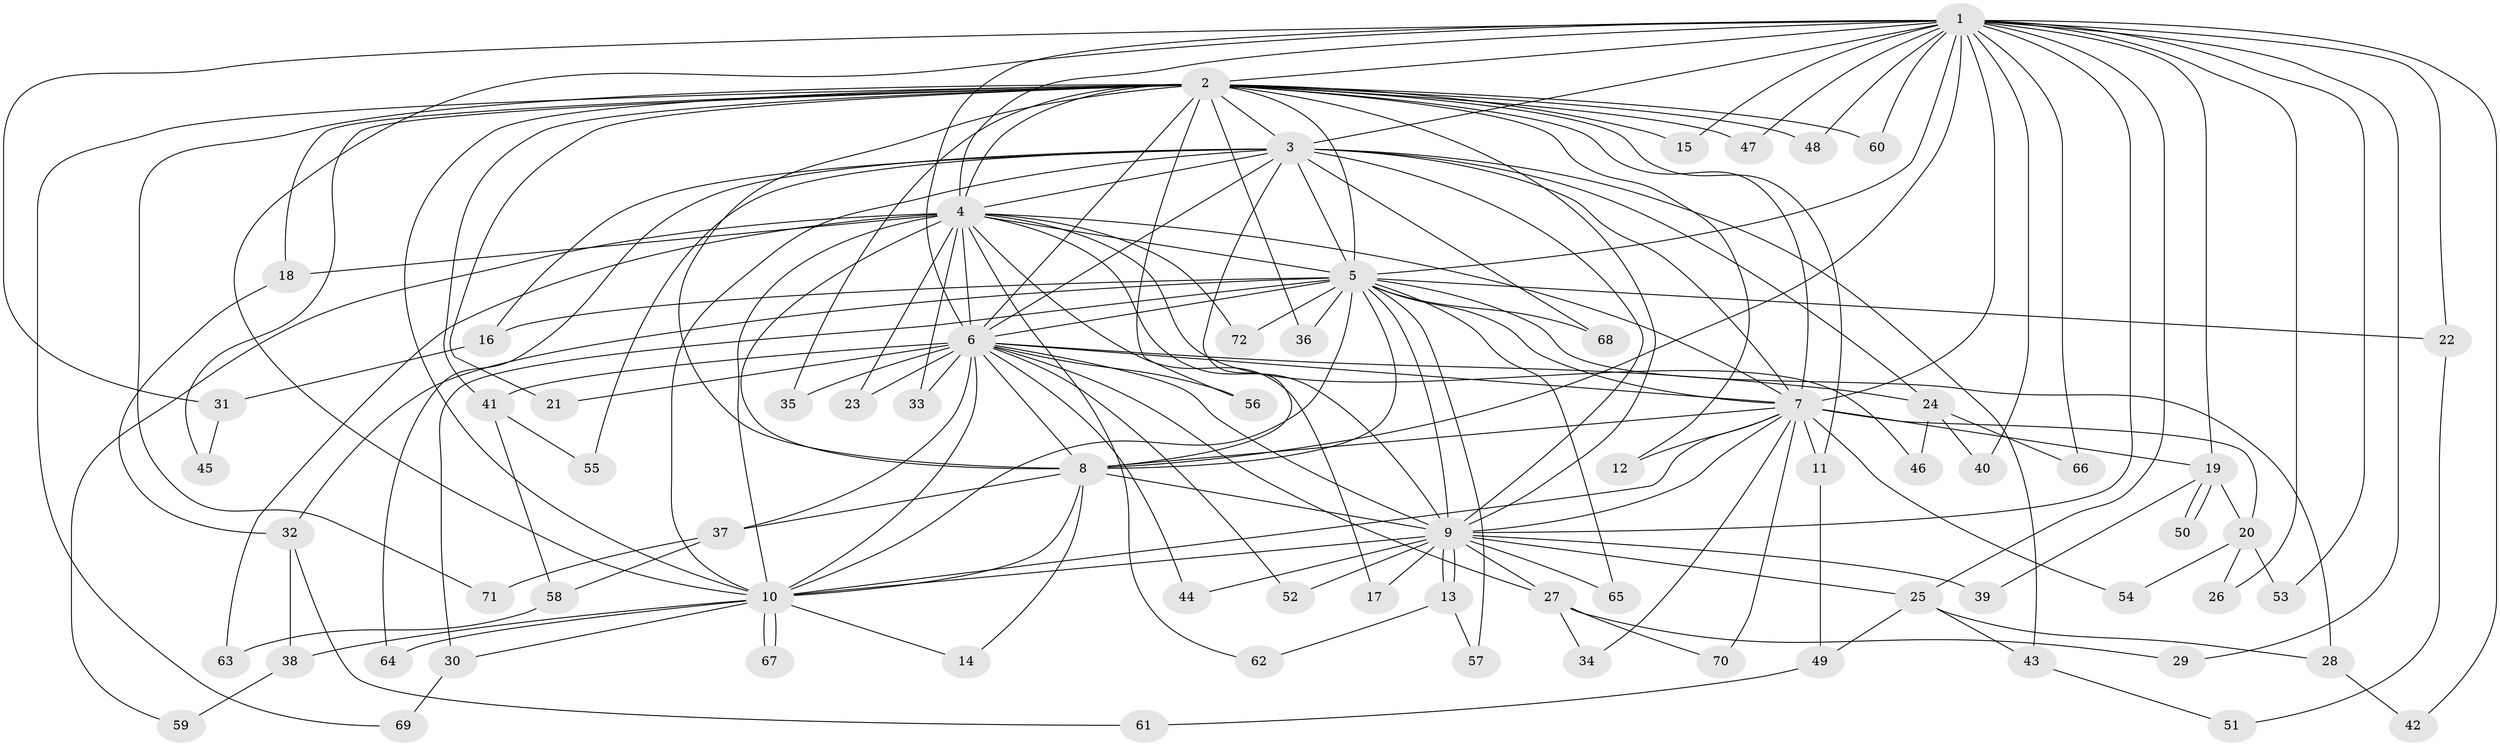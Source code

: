 // coarse degree distribution, {21: 0.018867924528301886, 22: 0.018867924528301886, 13: 0.018867924528301886, 25: 0.018867924528301886, 16: 0.03773584905660377, 14: 0.018867924528301886, 9: 0.018867924528301886, 12: 0.018867924528301886, 4: 0.07547169811320754, 2: 0.5094339622641509, 3: 0.09433962264150944, 5: 0.07547169811320754, 1: 0.05660377358490566, 6: 0.018867924528301886}
// Generated by graph-tools (version 1.1) at 2025/51/02/27/25 19:51:48]
// undirected, 72 vertices, 169 edges
graph export_dot {
graph [start="1"]
  node [color=gray90,style=filled];
  1;
  2;
  3;
  4;
  5;
  6;
  7;
  8;
  9;
  10;
  11;
  12;
  13;
  14;
  15;
  16;
  17;
  18;
  19;
  20;
  21;
  22;
  23;
  24;
  25;
  26;
  27;
  28;
  29;
  30;
  31;
  32;
  33;
  34;
  35;
  36;
  37;
  38;
  39;
  40;
  41;
  42;
  43;
  44;
  45;
  46;
  47;
  48;
  49;
  50;
  51;
  52;
  53;
  54;
  55;
  56;
  57;
  58;
  59;
  60;
  61;
  62;
  63;
  64;
  65;
  66;
  67;
  68;
  69;
  70;
  71;
  72;
  1 -- 2;
  1 -- 3;
  1 -- 4;
  1 -- 5;
  1 -- 6;
  1 -- 7;
  1 -- 8;
  1 -- 9;
  1 -- 10;
  1 -- 15;
  1 -- 19;
  1 -- 22;
  1 -- 25;
  1 -- 26;
  1 -- 29;
  1 -- 31;
  1 -- 40;
  1 -- 42;
  1 -- 47;
  1 -- 48;
  1 -- 53;
  1 -- 60;
  1 -- 66;
  2 -- 3;
  2 -- 4;
  2 -- 5;
  2 -- 6;
  2 -- 7;
  2 -- 8;
  2 -- 9;
  2 -- 10;
  2 -- 11;
  2 -- 12;
  2 -- 15;
  2 -- 18;
  2 -- 21;
  2 -- 35;
  2 -- 36;
  2 -- 41;
  2 -- 45;
  2 -- 47;
  2 -- 48;
  2 -- 56;
  2 -- 60;
  2 -- 69;
  2 -- 71;
  3 -- 4;
  3 -- 5;
  3 -- 6;
  3 -- 7;
  3 -- 8;
  3 -- 9;
  3 -- 10;
  3 -- 16;
  3 -- 24;
  3 -- 43;
  3 -- 55;
  3 -- 64;
  3 -- 68;
  4 -- 5;
  4 -- 6;
  4 -- 7;
  4 -- 8;
  4 -- 9;
  4 -- 10;
  4 -- 17;
  4 -- 18;
  4 -- 23;
  4 -- 33;
  4 -- 46;
  4 -- 59;
  4 -- 62;
  4 -- 63;
  4 -- 72;
  5 -- 6;
  5 -- 7;
  5 -- 8;
  5 -- 9;
  5 -- 10;
  5 -- 16;
  5 -- 22;
  5 -- 28;
  5 -- 30;
  5 -- 32;
  5 -- 36;
  5 -- 57;
  5 -- 65;
  5 -- 68;
  5 -- 72;
  6 -- 7;
  6 -- 8;
  6 -- 9;
  6 -- 10;
  6 -- 21;
  6 -- 23;
  6 -- 24;
  6 -- 27;
  6 -- 33;
  6 -- 35;
  6 -- 37;
  6 -- 41;
  6 -- 44;
  6 -- 52;
  6 -- 56;
  7 -- 8;
  7 -- 9;
  7 -- 10;
  7 -- 11;
  7 -- 12;
  7 -- 19;
  7 -- 20;
  7 -- 34;
  7 -- 54;
  7 -- 70;
  8 -- 9;
  8 -- 10;
  8 -- 14;
  8 -- 37;
  9 -- 10;
  9 -- 13;
  9 -- 13;
  9 -- 17;
  9 -- 25;
  9 -- 27;
  9 -- 39;
  9 -- 44;
  9 -- 52;
  9 -- 65;
  10 -- 14;
  10 -- 30;
  10 -- 38;
  10 -- 64;
  10 -- 67;
  10 -- 67;
  11 -- 49;
  13 -- 57;
  13 -- 62;
  16 -- 31;
  18 -- 32;
  19 -- 20;
  19 -- 39;
  19 -- 50;
  19 -- 50;
  20 -- 26;
  20 -- 53;
  20 -- 54;
  22 -- 51;
  24 -- 40;
  24 -- 46;
  24 -- 66;
  25 -- 28;
  25 -- 43;
  25 -- 49;
  27 -- 29;
  27 -- 34;
  27 -- 70;
  28 -- 42;
  30 -- 69;
  31 -- 45;
  32 -- 38;
  32 -- 61;
  37 -- 58;
  37 -- 71;
  38 -- 59;
  41 -- 55;
  41 -- 58;
  43 -- 51;
  49 -- 61;
  58 -- 63;
}
